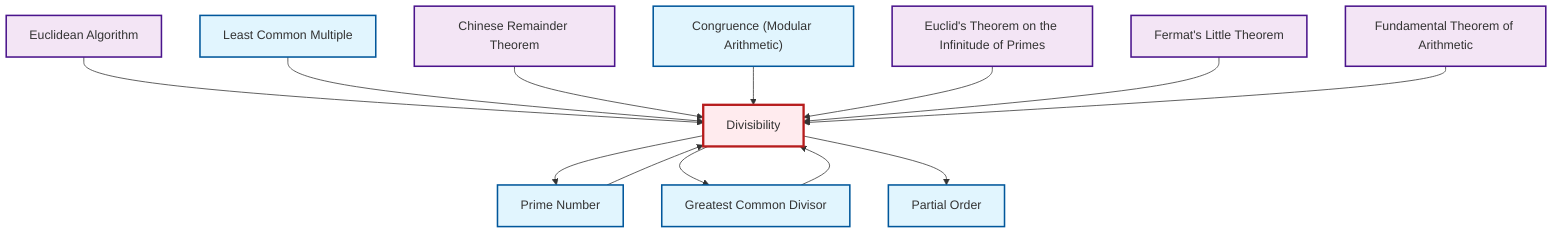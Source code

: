 graph TD
    classDef definition fill:#e1f5fe,stroke:#01579b,stroke-width:2px
    classDef theorem fill:#f3e5f5,stroke:#4a148c,stroke-width:2px
    classDef axiom fill:#fff3e0,stroke:#e65100,stroke-width:2px
    classDef example fill:#e8f5e9,stroke:#1b5e20,stroke-width:2px
    classDef current fill:#ffebee,stroke:#b71c1c,stroke-width:3px
    def-partial-order["Partial Order"]:::definition
    def-divisibility["Divisibility"]:::definition
    thm-euclid-infinitude-primes["Euclid's Theorem on the Infinitude of Primes"]:::theorem
    def-prime["Prime Number"]:::definition
    thm-chinese-remainder["Chinese Remainder Theorem"]:::theorem
    def-congruence["Congruence (Modular Arithmetic)"]:::definition
    def-lcm["Least Common Multiple"]:::definition
    thm-euclidean-algorithm["Euclidean Algorithm"]:::theorem
    thm-fermat-little["Fermat's Little Theorem"]:::theorem
    def-gcd["Greatest Common Divisor"]:::definition
    thm-fundamental-arithmetic["Fundamental Theorem of Arithmetic"]:::theorem
    thm-euclidean-algorithm --> def-divisibility
    def-lcm --> def-divisibility
    def-gcd --> def-divisibility
    thm-chinese-remainder --> def-divisibility
    def-prime --> def-divisibility
    def-divisibility --> def-prime
    def-congruence --> def-divisibility
    thm-euclid-infinitude-primes --> def-divisibility
    def-divisibility --> def-gcd
    thm-fermat-little --> def-divisibility
    def-divisibility --> def-partial-order
    thm-fundamental-arithmetic --> def-divisibility
    class def-divisibility current